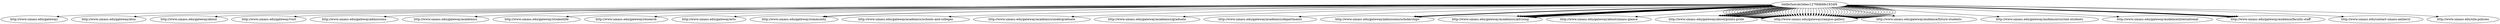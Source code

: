 // Sitemap
digraph {
	"76acc0f02e122e6c4dced40a477e09fa" [label="http://www.umass.edu/gateway/"]
		bbfde3a4cde3ebec1276fdb6fe1834f4 -> "76acc0f02e122e6c4dced40a477e09fa"
	"2841c8497457a90c6ff0bf6760b5128c" [label="http://www.umass.edu/gateway/atoz"]
		bbfde3a4cde3ebec1276fdb6fe1834f4 -> "2841c8497457a90c6ff0bf6760b5128c"
	"5ea3fdf63d4b00e042b2d40a49b63e2d" [label="http://www.umass.edu/gateway/about"]
		bbfde3a4cde3ebec1276fdb6fe1834f4 -> "5ea3fdf63d4b00e042b2d40a49b63e2d"
	aaee9cd23caec76098928b75d9e78e78 [label="http://www.umass.edu/gateway/visit"]
		bbfde3a4cde3ebec1276fdb6fe1834f4 -> aaee9cd23caec76098928b75d9e78e78
	"3514bc9a441c51ccfce04af4f2692827" [label="http://www.umass.edu/gateway/admissions"]
		bbfde3a4cde3ebec1276fdb6fe1834f4 -> "3514bc9a441c51ccfce04af4f2692827"
	"56d718a1cafd090cb299d987b6586673" [label="http://www.umass.edu/gateway/academics"]
		bbfde3a4cde3ebec1276fdb6fe1834f4 -> "56d718a1cafd090cb299d987b6586673"
	"7e214f683655ba577f8a67e6b19218aa" [label="http://www.umass.edu/gateway/studentlife"]
		bbfde3a4cde3ebec1276fdb6fe1834f4 -> "7e214f683655ba577f8a67e6b19218aa"
	f14f954cbdf05fb29a9af9ecc755d0af [label="http://www.umass.edu/gateway/research"]
		bbfde3a4cde3ebec1276fdb6fe1834f4 -> f14f954cbdf05fb29a9af9ecc755d0af
	aeffd939958e4903fd6d117c86d3725b [label="http://www.umass.edu/gateway/arts"]
		bbfde3a4cde3ebec1276fdb6fe1834f4 -> aeffd939958e4903fd6d117c86d3725b
	"98b6c82ef60282cb0fd58c670c889315" [label="http://www.umass.edu/gateway/community"]
		bbfde3a4cde3ebec1276fdb6fe1834f4 -> "98b6c82ef60282cb0fd58c670c889315"
	"98b6c82ef60282cb0fd58c670c889315" [label="http://www.umass.edu/gateway/community"]
		bbfde3a4cde3ebec1276fdb6fe1834f4 -> "98b6c82ef60282cb0fd58c670c889315"
	"04aecae3fe57d070a754661148c0c47a" [label="http://www.umass.edu/gateway/academics/schools-and-colleges"]
		bbfde3a4cde3ebec1276fdb6fe1834f4 -> "04aecae3fe57d070a754661148c0c47a"
	f0517d91d4b97ad37616765c999afbb1 [label="http://www.umass.edu/gateway/academics/undergraduate"]
		bbfde3a4cde3ebec1276fdb6fe1834f4 -> f0517d91d4b97ad37616765c999afbb1
	"565b39ffc468bcb34ee1b2708ab4ac9d" [label="http://www.umass.edu/gateway/academics/graduate"]
		bbfde3a4cde3ebec1276fdb6fe1834f4 -> "565b39ffc468bcb34ee1b2708ab4ac9d"
	cd23ff5237cb133ec90c37a809a80fc4 [label="http://www.umass.edu/gateway/academics/departments"]
		bbfde3a4cde3ebec1276fdb6fe1834f4 -> cd23ff5237cb133ec90c37a809a80fc4
	"0874745b09baf574f31a4fae1c53f5fd" [label="http://www.umass.edu/gateway/admissions/scholarships"]
		bbfde3a4cde3ebec1276fdb6fe1834f4 -> "0874745b09baf574f31a4fae1c53f5fd"
	"0bf9dc6d32938dfe5c90f2077b577ba5" [label="http://www.umass.edu/gateway/academics/advising"]
		bbfde3a4cde3ebec1276fdb6fe1834f4 -> "0bf9dc6d32938dfe5c90f2077b577ba5"
	"0bf9dc6d32938dfe5c90f2077b577ba5" [label="http://www.umass.edu/gateway/academics/advising"]
		bbfde3a4cde3ebec1276fdb6fe1834f4 -> "0bf9dc6d32938dfe5c90f2077b577ba5"
	"0bf9dc6d32938dfe5c90f2077b577ba5" [label="http://www.umass.edu/gateway/academics/advising"]
		bbfde3a4cde3ebec1276fdb6fe1834f4 -> "0bf9dc6d32938dfe5c90f2077b577ba5"
	"0bf9dc6d32938dfe5c90f2077b577ba5" [label="http://www.umass.edu/gateway/academics/advising"]
		bbfde3a4cde3ebec1276fdb6fe1834f4 -> "0bf9dc6d32938dfe5c90f2077b577ba5"
	"0bf9dc6d32938dfe5c90f2077b577ba5" [label="http://www.umass.edu/gateway/academics/advising"]
		bbfde3a4cde3ebec1276fdb6fe1834f4 -> "0bf9dc6d32938dfe5c90f2077b577ba5"
	"0bf9dc6d32938dfe5c90f2077b577ba5" [label="http://www.umass.edu/gateway/academics/advising"]
		bbfde3a4cde3ebec1276fdb6fe1834f4 -> "0bf9dc6d32938dfe5c90f2077b577ba5"
	"0bf9dc6d32938dfe5c90f2077b577ba5" [label="http://www.umass.edu/gateway/academics/advising"]
		bbfde3a4cde3ebec1276fdb6fe1834f4 -> "0bf9dc6d32938dfe5c90f2077b577ba5"
	"0bf9dc6d32938dfe5c90f2077b577ba5" [label="http://www.umass.edu/gateway/academics/advising"]
		bbfde3a4cde3ebec1276fdb6fe1834f4 -> "0bf9dc6d32938dfe5c90f2077b577ba5"
	"0bf9dc6d32938dfe5c90f2077b577ba5" [label="http://www.umass.edu/gateway/academics/advising"]
		bbfde3a4cde3ebec1276fdb6fe1834f4 -> "0bf9dc6d32938dfe5c90f2077b577ba5"
	"0bf9dc6d32938dfe5c90f2077b577ba5" [label="http://www.umass.edu/gateway/academics/advising"]
		bbfde3a4cde3ebec1276fdb6fe1834f4 -> "0bf9dc6d32938dfe5c90f2077b577ba5"
	"0bf9dc6d32938dfe5c90f2077b577ba5" [label="http://www.umass.edu/gateway/academics/advising"]
		bbfde3a4cde3ebec1276fdb6fe1834f4 -> "0bf9dc6d32938dfe5c90f2077b577ba5"
	"0874745b09baf574f31a4fae1c53f5fd" [label="http://www.umass.edu/gateway/admissions/scholarships"]
		bbfde3a4cde3ebec1276fdb6fe1834f4 -> "0874745b09baf574f31a4fae1c53f5fd"
	"0874745b09baf574f31a4fae1c53f5fd" [label="http://www.umass.edu/gateway/admissions/scholarships"]
		bbfde3a4cde3ebec1276fdb6fe1834f4 -> "0874745b09baf574f31a4fae1c53f5fd"
	"0874745b09baf574f31a4fae1c53f5fd" [label="http://www.umass.edu/gateway/admissions/scholarships"]
		bbfde3a4cde3ebec1276fdb6fe1834f4 -> "0874745b09baf574f31a4fae1c53f5fd"
	"1828e6ef4174104d9f3946d782fe97cf" [label="http://www.umass.edu/gateway/about/umass-glance"]
		bbfde3a4cde3ebec1276fdb6fe1834f4 -> "1828e6ef4174104d9f3946d782fe97cf"
	b227309835bc0f4b9cc30f55d5927f88 [label="http://www.umass.edu/gateway/about/points-pride"]
		bbfde3a4cde3ebec1276fdb6fe1834f4 -> b227309835bc0f4b9cc30f55d5927f88
	b227309835bc0f4b9cc30f55d5927f88 [label="http://www.umass.edu/gateway/about/points-pride"]
		bbfde3a4cde3ebec1276fdb6fe1834f4 -> b227309835bc0f4b9cc30f55d5927f88
	b227309835bc0f4b9cc30f55d5927f88 [label="http://www.umass.edu/gateway/about/points-pride"]
		bbfde3a4cde3ebec1276fdb6fe1834f4 -> b227309835bc0f4b9cc30f55d5927f88
	b227309835bc0f4b9cc30f55d5927f88 [label="http://www.umass.edu/gateway/about/points-pride"]
		bbfde3a4cde3ebec1276fdb6fe1834f4 -> b227309835bc0f4b9cc30f55d5927f88
	b227309835bc0f4b9cc30f55d5927f88 [label="http://www.umass.edu/gateway/about/points-pride"]
		bbfde3a4cde3ebec1276fdb6fe1834f4 -> b227309835bc0f4b9cc30f55d5927f88
	b227309835bc0f4b9cc30f55d5927f88 [label="http://www.umass.edu/gateway/about/points-pride"]
		bbfde3a4cde3ebec1276fdb6fe1834f4 -> b227309835bc0f4b9cc30f55d5927f88
	b227309835bc0f4b9cc30f55d5927f88 [label="http://www.umass.edu/gateway/about/points-pride"]
		bbfde3a4cde3ebec1276fdb6fe1834f4 -> b227309835bc0f4b9cc30f55d5927f88
	b227309835bc0f4b9cc30f55d5927f88 [label="http://www.umass.edu/gateway/about/points-pride"]
		bbfde3a4cde3ebec1276fdb6fe1834f4 -> b227309835bc0f4b9cc30f55d5927f88
	b227309835bc0f4b9cc30f55d5927f88 [label="http://www.umass.edu/gateway/about/points-pride"]
		bbfde3a4cde3ebec1276fdb6fe1834f4 -> b227309835bc0f4b9cc30f55d5927f88
	b227309835bc0f4b9cc30f55d5927f88 [label="http://www.umass.edu/gateway/about/points-pride"]
		bbfde3a4cde3ebec1276fdb6fe1834f4 -> b227309835bc0f4b9cc30f55d5927f88
	b227309835bc0f4b9cc30f55d5927f88 [label="http://www.umass.edu/gateway/about/points-pride"]
		bbfde3a4cde3ebec1276fdb6fe1834f4 -> b227309835bc0f4b9cc30f55d5927f88
	ce65e532dbe1240de07bf4b719b346b8 [label="http://www.umass.edu/gateway/campus-gallery"]
		bbfde3a4cde3ebec1276fdb6fe1834f4 -> ce65e532dbe1240de07bf4b719b346b8
	ce65e532dbe1240de07bf4b719b346b8 [label="http://www.umass.edu/gateway/campus-gallery"]
		bbfde3a4cde3ebec1276fdb6fe1834f4 -> ce65e532dbe1240de07bf4b719b346b8
	ce65e532dbe1240de07bf4b719b346b8 [label="http://www.umass.edu/gateway/campus-gallery"]
		bbfde3a4cde3ebec1276fdb6fe1834f4 -> ce65e532dbe1240de07bf4b719b346b8
	ce65e532dbe1240de07bf4b719b346b8 [label="http://www.umass.edu/gateway/campus-gallery"]
		bbfde3a4cde3ebec1276fdb6fe1834f4 -> ce65e532dbe1240de07bf4b719b346b8
	ce65e532dbe1240de07bf4b719b346b8 [label="http://www.umass.edu/gateway/campus-gallery"]
		bbfde3a4cde3ebec1276fdb6fe1834f4 -> ce65e532dbe1240de07bf4b719b346b8
	ce65e532dbe1240de07bf4b719b346b8 [label="http://www.umass.edu/gateway/campus-gallery"]
		bbfde3a4cde3ebec1276fdb6fe1834f4 -> ce65e532dbe1240de07bf4b719b346b8
	ce65e532dbe1240de07bf4b719b346b8 [label="http://www.umass.edu/gateway/campus-gallery"]
		bbfde3a4cde3ebec1276fdb6fe1834f4 -> ce65e532dbe1240de07bf4b719b346b8
	ce65e532dbe1240de07bf4b719b346b8 [label="http://www.umass.edu/gateway/campus-gallery"]
		bbfde3a4cde3ebec1276fdb6fe1834f4 -> ce65e532dbe1240de07bf4b719b346b8
	ce65e532dbe1240de07bf4b719b346b8 [label="http://www.umass.edu/gateway/campus-gallery"]
		bbfde3a4cde3ebec1276fdb6fe1834f4 -> ce65e532dbe1240de07bf4b719b346b8
	ce65e532dbe1240de07bf4b719b346b8 [label="http://www.umass.edu/gateway/campus-gallery"]
		bbfde3a4cde3ebec1276fdb6fe1834f4 -> ce65e532dbe1240de07bf4b719b346b8
	ce65e532dbe1240de07bf4b719b346b8 [label="http://www.umass.edu/gateway/campus-gallery"]
		bbfde3a4cde3ebec1276fdb6fe1834f4 -> ce65e532dbe1240de07bf4b719b346b8
	ce65e532dbe1240de07bf4b719b346b8 [label="http://www.umass.edu/gateway/campus-gallery"]
		bbfde3a4cde3ebec1276fdb6fe1834f4 -> ce65e532dbe1240de07bf4b719b346b8
	ce65e532dbe1240de07bf4b719b346b8 [label="http://www.umass.edu/gateway/campus-gallery"]
		bbfde3a4cde3ebec1276fdb6fe1834f4 -> ce65e532dbe1240de07bf4b719b346b8
	ce65e532dbe1240de07bf4b719b346b8 [label="http://www.umass.edu/gateway/campus-gallery"]
		bbfde3a4cde3ebec1276fdb6fe1834f4 -> ce65e532dbe1240de07bf4b719b346b8
	ce65e532dbe1240de07bf4b719b346b8 [label="http://www.umass.edu/gateway/campus-gallery"]
		bbfde3a4cde3ebec1276fdb6fe1834f4 -> ce65e532dbe1240de07bf4b719b346b8
	ce65e532dbe1240de07bf4b719b346b8 [label="http://www.umass.edu/gateway/campus-gallery"]
		bbfde3a4cde3ebec1276fdb6fe1834f4 -> ce65e532dbe1240de07bf4b719b346b8
	ce65e532dbe1240de07bf4b719b346b8 [label="http://www.umass.edu/gateway/campus-gallery"]
		bbfde3a4cde3ebec1276fdb6fe1834f4 -> ce65e532dbe1240de07bf4b719b346b8
	ce65e532dbe1240de07bf4b719b346b8 [label="http://www.umass.edu/gateway/campus-gallery"]
		bbfde3a4cde3ebec1276fdb6fe1834f4 -> ce65e532dbe1240de07bf4b719b346b8
	ce65e532dbe1240de07bf4b719b346b8 [label="http://www.umass.edu/gateway/campus-gallery"]
		bbfde3a4cde3ebec1276fdb6fe1834f4 -> ce65e532dbe1240de07bf4b719b346b8
	ce65e532dbe1240de07bf4b719b346b8 [label="http://www.umass.edu/gateway/campus-gallery"]
		bbfde3a4cde3ebec1276fdb6fe1834f4 -> ce65e532dbe1240de07bf4b719b346b8
	ce65e532dbe1240de07bf4b719b346b8 [label="http://www.umass.edu/gateway/campus-gallery"]
		bbfde3a4cde3ebec1276fdb6fe1834f4 -> ce65e532dbe1240de07bf4b719b346b8
	ce65e532dbe1240de07bf4b719b346b8 [label="http://www.umass.edu/gateway/campus-gallery"]
		bbfde3a4cde3ebec1276fdb6fe1834f4 -> ce65e532dbe1240de07bf4b719b346b8
	ce65e532dbe1240de07bf4b719b346b8 [label="http://www.umass.edu/gateway/campus-gallery"]
		bbfde3a4cde3ebec1276fdb6fe1834f4 -> ce65e532dbe1240de07bf4b719b346b8
	ce65e532dbe1240de07bf4b719b346b8 [label="http://www.umass.edu/gateway/campus-gallery"]
		bbfde3a4cde3ebec1276fdb6fe1834f4 -> ce65e532dbe1240de07bf4b719b346b8
	ce65e532dbe1240de07bf4b719b346b8 [label="http://www.umass.edu/gateway/campus-gallery"]
		bbfde3a4cde3ebec1276fdb6fe1834f4 -> ce65e532dbe1240de07bf4b719b346b8
	ce65e532dbe1240de07bf4b719b346b8 [label="http://www.umass.edu/gateway/campus-gallery"]
		bbfde3a4cde3ebec1276fdb6fe1834f4 -> ce65e532dbe1240de07bf4b719b346b8
	ce65e532dbe1240de07bf4b719b346b8 [label="http://www.umass.edu/gateway/campus-gallery"]
		bbfde3a4cde3ebec1276fdb6fe1834f4 -> ce65e532dbe1240de07bf4b719b346b8
	ce65e532dbe1240de07bf4b719b346b8 [label="http://www.umass.edu/gateway/campus-gallery"]
		bbfde3a4cde3ebec1276fdb6fe1834f4 -> ce65e532dbe1240de07bf4b719b346b8
	ce65e532dbe1240de07bf4b719b346b8 [label="http://www.umass.edu/gateway/campus-gallery"]
		bbfde3a4cde3ebec1276fdb6fe1834f4 -> ce65e532dbe1240de07bf4b719b346b8
	ce65e532dbe1240de07bf4b719b346b8 [label="http://www.umass.edu/gateway/campus-gallery"]
		bbfde3a4cde3ebec1276fdb6fe1834f4 -> ce65e532dbe1240de07bf4b719b346b8
	ce65e532dbe1240de07bf4b719b346b8 [label="http://www.umass.edu/gateway/campus-gallery"]
		bbfde3a4cde3ebec1276fdb6fe1834f4 -> ce65e532dbe1240de07bf4b719b346b8
	ce65e532dbe1240de07bf4b719b346b8 [label="http://www.umass.edu/gateway/campus-gallery"]
		bbfde3a4cde3ebec1276fdb6fe1834f4 -> ce65e532dbe1240de07bf4b719b346b8
	ce65e532dbe1240de07bf4b719b346b8 [label="http://www.umass.edu/gateway/campus-gallery"]
		bbfde3a4cde3ebec1276fdb6fe1834f4 -> ce65e532dbe1240de07bf4b719b346b8
	ce65e532dbe1240de07bf4b719b346b8 [label="http://www.umass.edu/gateway/campus-gallery"]
		bbfde3a4cde3ebec1276fdb6fe1834f4 -> ce65e532dbe1240de07bf4b719b346b8
	ce65e532dbe1240de07bf4b719b346b8 [label="http://www.umass.edu/gateway/campus-gallery"]
		bbfde3a4cde3ebec1276fdb6fe1834f4 -> ce65e532dbe1240de07bf4b719b346b8
	ce65e532dbe1240de07bf4b719b346b8 [label="http://www.umass.edu/gateway/campus-gallery"]
		bbfde3a4cde3ebec1276fdb6fe1834f4 -> ce65e532dbe1240de07bf4b719b346b8
	ce65e532dbe1240de07bf4b719b346b8 [label="http://www.umass.edu/gateway/campus-gallery"]
		bbfde3a4cde3ebec1276fdb6fe1834f4 -> ce65e532dbe1240de07bf4b719b346b8
	ce65e532dbe1240de07bf4b719b346b8 [label="http://www.umass.edu/gateway/campus-gallery"]
		bbfde3a4cde3ebec1276fdb6fe1834f4 -> ce65e532dbe1240de07bf4b719b346b8
	ce65e532dbe1240de07bf4b719b346b8 [label="http://www.umass.edu/gateway/campus-gallery"]
		bbfde3a4cde3ebec1276fdb6fe1834f4 -> ce65e532dbe1240de07bf4b719b346b8
	ce65e532dbe1240de07bf4b719b346b8 [label="http://www.umass.edu/gateway/campus-gallery"]
		bbfde3a4cde3ebec1276fdb6fe1834f4 -> ce65e532dbe1240de07bf4b719b346b8
	ce65e532dbe1240de07bf4b719b346b8 [label="http://www.umass.edu/gateway/campus-gallery"]
		bbfde3a4cde3ebec1276fdb6fe1834f4 -> ce65e532dbe1240de07bf4b719b346b8
	ce65e532dbe1240de07bf4b719b346b8 [label="http://www.umass.edu/gateway/campus-gallery"]
		bbfde3a4cde3ebec1276fdb6fe1834f4 -> ce65e532dbe1240de07bf4b719b346b8
	ce65e532dbe1240de07bf4b719b346b8 [label="http://www.umass.edu/gateway/campus-gallery"]
		bbfde3a4cde3ebec1276fdb6fe1834f4 -> ce65e532dbe1240de07bf4b719b346b8
	ce65e532dbe1240de07bf4b719b346b8 [label="http://www.umass.edu/gateway/campus-gallery"]
		bbfde3a4cde3ebec1276fdb6fe1834f4 -> ce65e532dbe1240de07bf4b719b346b8
	ce65e532dbe1240de07bf4b719b346b8 [label="http://www.umass.edu/gateway/campus-gallery"]
		bbfde3a4cde3ebec1276fdb6fe1834f4 -> ce65e532dbe1240de07bf4b719b346b8
	ce65e532dbe1240de07bf4b719b346b8 [label="http://www.umass.edu/gateway/campus-gallery"]
		bbfde3a4cde3ebec1276fdb6fe1834f4 -> ce65e532dbe1240de07bf4b719b346b8
	ce65e532dbe1240de07bf4b719b346b8 [label="http://www.umass.edu/gateway/campus-gallery"]
		bbfde3a4cde3ebec1276fdb6fe1834f4 -> ce65e532dbe1240de07bf4b719b346b8
	ce65e532dbe1240de07bf4b719b346b8 [label="http://www.umass.edu/gateway/campus-gallery"]
		bbfde3a4cde3ebec1276fdb6fe1834f4 -> ce65e532dbe1240de07bf4b719b346b8
	ce65e532dbe1240de07bf4b719b346b8 [label="http://www.umass.edu/gateway/campus-gallery"]
		bbfde3a4cde3ebec1276fdb6fe1834f4 -> ce65e532dbe1240de07bf4b719b346b8
	ce65e532dbe1240de07bf4b719b346b8 [label="http://www.umass.edu/gateway/campus-gallery"]
		bbfde3a4cde3ebec1276fdb6fe1834f4 -> ce65e532dbe1240de07bf4b719b346b8
	ce65e532dbe1240de07bf4b719b346b8 [label="http://www.umass.edu/gateway/campus-gallery"]
		bbfde3a4cde3ebec1276fdb6fe1834f4 -> ce65e532dbe1240de07bf4b719b346b8
	ce65e532dbe1240de07bf4b719b346b8 [label="http://www.umass.edu/gateway/campus-gallery"]
		bbfde3a4cde3ebec1276fdb6fe1834f4 -> ce65e532dbe1240de07bf4b719b346b8
	ce65e532dbe1240de07bf4b719b346b8 [label="http://www.umass.edu/gateway/campus-gallery"]
		bbfde3a4cde3ebec1276fdb6fe1834f4 -> ce65e532dbe1240de07bf4b719b346b8
	ce65e532dbe1240de07bf4b719b346b8 [label="http://www.umass.edu/gateway/campus-gallery"]
		bbfde3a4cde3ebec1276fdb6fe1834f4 -> ce65e532dbe1240de07bf4b719b346b8
	ce65e532dbe1240de07bf4b719b346b8 [label="http://www.umass.edu/gateway/campus-gallery"]
		bbfde3a4cde3ebec1276fdb6fe1834f4 -> ce65e532dbe1240de07bf4b719b346b8
	ce65e532dbe1240de07bf4b719b346b8 [label="http://www.umass.edu/gateway/campus-gallery"]
		bbfde3a4cde3ebec1276fdb6fe1834f4 -> ce65e532dbe1240de07bf4b719b346b8
	ce65e532dbe1240de07bf4b719b346b8 [label="http://www.umass.edu/gateway/campus-gallery"]
		bbfde3a4cde3ebec1276fdb6fe1834f4 -> ce65e532dbe1240de07bf4b719b346b8
	ce65e532dbe1240de07bf4b719b346b8 [label="http://www.umass.edu/gateway/campus-gallery"]
		bbfde3a4cde3ebec1276fdb6fe1834f4 -> ce65e532dbe1240de07bf4b719b346b8
	ce65e532dbe1240de07bf4b719b346b8 [label="http://www.umass.edu/gateway/campus-gallery"]
		bbfde3a4cde3ebec1276fdb6fe1834f4 -> ce65e532dbe1240de07bf4b719b346b8
	ce65e532dbe1240de07bf4b719b346b8 [label="http://www.umass.edu/gateway/campus-gallery"]
		bbfde3a4cde3ebec1276fdb6fe1834f4 -> ce65e532dbe1240de07bf4b719b346b8
	ce65e532dbe1240de07bf4b719b346b8 [label="http://www.umass.edu/gateway/campus-gallery"]
		bbfde3a4cde3ebec1276fdb6fe1834f4 -> ce65e532dbe1240de07bf4b719b346b8
	ce65e532dbe1240de07bf4b719b346b8 [label="http://www.umass.edu/gateway/campus-gallery"]
		bbfde3a4cde3ebec1276fdb6fe1834f4 -> ce65e532dbe1240de07bf4b719b346b8
	"78787943758d981195d03ba5c165bf1b" [label="http://www.umass.edu/gateway/audience/future-students"]
		bbfde3a4cde3ebec1276fdb6fe1834f4 -> "78787943758d981195d03ba5c165bf1b"
	"4361411bc73997572273dc8099fa5514" [label="http://www.umass.edu/gateway/audience/current-students"]
		bbfde3a4cde3ebec1276fdb6fe1834f4 -> "4361411bc73997572273dc8099fa5514"
	b81099e84d16ce3e6b0330b8fd8089bb [label="http://www.umass.edu/gateway/audience/international"]
		bbfde3a4cde3ebec1276fdb6fe1834f4 -> b81099e84d16ce3e6b0330b8fd8089bb
	"2cbc05da0b704fb22e05f2c92feaebc1" [label="http://www.umass.edu/gateway/audience/faculty-staff"]
		bbfde3a4cde3ebec1276fdb6fe1834f4 -> "2cbc05da0b704fb22e05f2c92feaebc1"
	"2cbc05da0b704fb22e05f2c92feaebc1" [label="http://www.umass.edu/gateway/audience/faculty-staff"]
		bbfde3a4cde3ebec1276fdb6fe1834f4 -> "2cbc05da0b704fb22e05f2c92feaebc1"
	"2cbc05da0b704fb22e05f2c92feaebc1" [label="http://www.umass.edu/gateway/audience/faculty-staff"]
		bbfde3a4cde3ebec1276fdb6fe1834f4 -> "2cbc05da0b704fb22e05f2c92feaebc1"
	"2cbc05da0b704fb22e05f2c92feaebc1" [label="http://www.umass.edu/gateway/audience/faculty-staff"]
		bbfde3a4cde3ebec1276fdb6fe1834f4 -> "2cbc05da0b704fb22e05f2c92feaebc1"
	"2cbc05da0b704fb22e05f2c92feaebc1" [label="http://www.umass.edu/gateway/audience/faculty-staff"]
		bbfde3a4cde3ebec1276fdb6fe1834f4 -> "2cbc05da0b704fb22e05f2c92feaebc1"
	"2cbc05da0b704fb22e05f2c92feaebc1" [label="http://www.umass.edu/gateway/audience/faculty-staff"]
		bbfde3a4cde3ebec1276fdb6fe1834f4 -> "2cbc05da0b704fb22e05f2c92feaebc1"
	e00b6ca6534580ef023cc3f64a2d01a7 [label="http://www.umass.edu/contact-umass-amherst"]
		bbfde3a4cde3ebec1276fdb6fe1834f4 -> e00b6ca6534580ef023cc3f64a2d01a7
	b60cd648f7037d9d3e9d72b8ec0f7324 [label="http://www.umass.edu/site-policies"]
		bbfde3a4cde3ebec1276fdb6fe1834f4 -> b60cd648f7037d9d3e9d72b8ec0f7324
}
